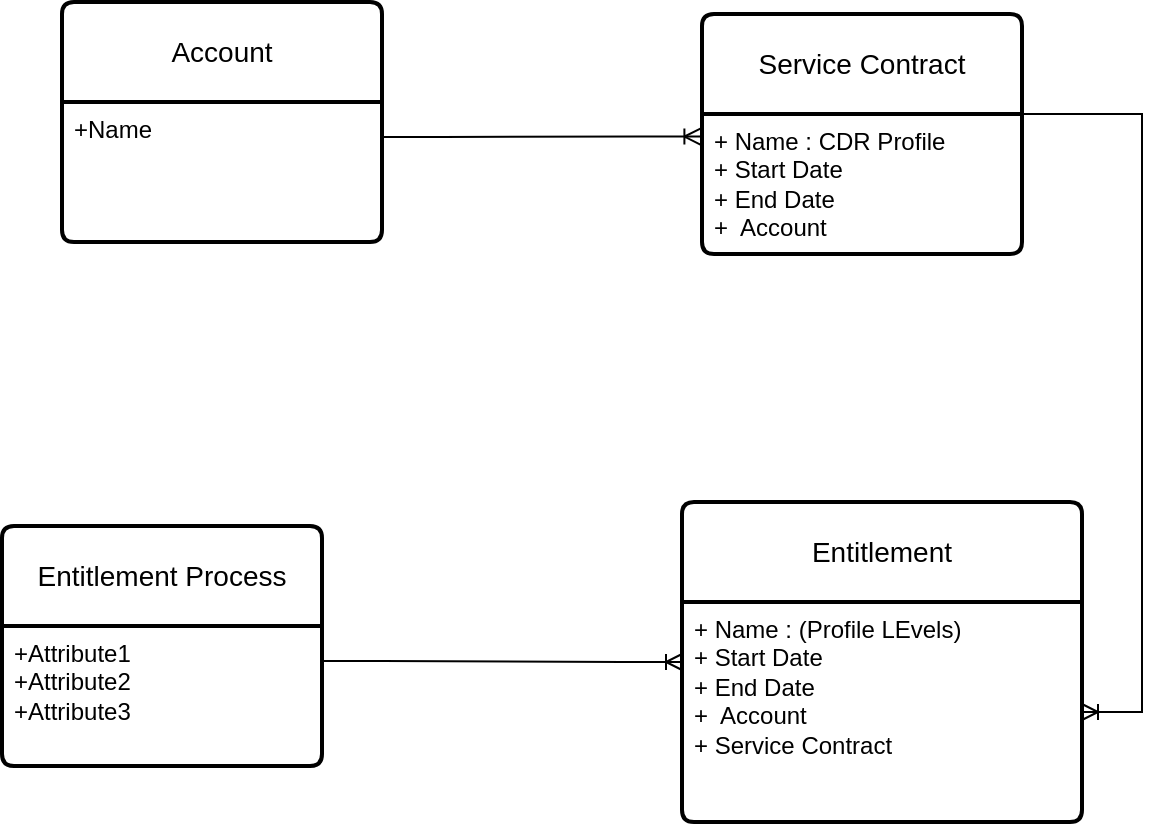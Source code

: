 <mxfile version="24.7.16">
  <diagram id="R2lEEEUBdFMjLlhIrx00" name="Page-1">
    <mxGraphModel dx="1366" dy="703" grid="1" gridSize="10" guides="1" tooltips="1" connect="1" arrows="1" fold="1" page="1" pageScale="1" pageWidth="850" pageHeight="1100" math="0" shadow="0" extFonts="Permanent Marker^https://fonts.googleapis.com/css?family=Permanent+Marker">
      <root>
        <mxCell id="0" />
        <mxCell id="1" parent="0" />
        <mxCell id="KhRr8tOAm28_N_t9mI3h-1" value="Account" style="swimlane;childLayout=stackLayout;horizontal=1;startSize=50;horizontalStack=0;rounded=1;fontSize=14;fontStyle=0;strokeWidth=2;resizeParent=0;resizeLast=1;shadow=0;dashed=0;align=center;arcSize=4;whiteSpace=wrap;html=1;" vertex="1" parent="1">
          <mxGeometry x="230" y="120" width="160" height="120" as="geometry" />
        </mxCell>
        <mxCell id="KhRr8tOAm28_N_t9mI3h-2" value="+Name&lt;div&gt;&lt;br&gt;&lt;/div&gt;" style="align=left;strokeColor=none;fillColor=none;spacingLeft=4;fontSize=12;verticalAlign=top;resizable=0;rotatable=0;part=1;html=1;" vertex="1" parent="KhRr8tOAm28_N_t9mI3h-1">
          <mxGeometry y="50" width="160" height="70" as="geometry" />
        </mxCell>
        <mxCell id="KhRr8tOAm28_N_t9mI3h-3" value="Service Contract" style="swimlane;childLayout=stackLayout;horizontal=1;startSize=50;horizontalStack=0;rounded=1;fontSize=14;fontStyle=0;strokeWidth=2;resizeParent=0;resizeLast=1;shadow=0;dashed=0;align=center;arcSize=4;whiteSpace=wrap;html=1;" vertex="1" parent="1">
          <mxGeometry x="550" y="126" width="160" height="120" as="geometry" />
        </mxCell>
        <mxCell id="KhRr8tOAm28_N_t9mI3h-4" value="+ Name : CDR Profile&lt;div&gt;+ Start Date&lt;/div&gt;&lt;div&gt;+ End Date&lt;/div&gt;&lt;div&gt;+&amp;nbsp; Account&lt;/div&gt;" style="align=left;strokeColor=none;fillColor=none;spacingLeft=4;fontSize=12;verticalAlign=top;resizable=0;rotatable=0;part=1;html=1;" vertex="1" parent="KhRr8tOAm28_N_t9mI3h-3">
          <mxGeometry y="50" width="160" height="70" as="geometry" />
        </mxCell>
        <mxCell id="KhRr8tOAm28_N_t9mI3h-5" value="Entitlement" style="swimlane;childLayout=stackLayout;horizontal=1;startSize=50;horizontalStack=0;rounded=1;fontSize=14;fontStyle=0;strokeWidth=2;resizeParent=0;resizeLast=1;shadow=0;dashed=0;align=center;arcSize=4;whiteSpace=wrap;html=1;" vertex="1" parent="1">
          <mxGeometry x="540" y="370" width="200" height="160" as="geometry" />
        </mxCell>
        <mxCell id="KhRr8tOAm28_N_t9mI3h-6" value="+ Name : (Profile LEvels)&lt;div&gt;+ Start Date&lt;/div&gt;&lt;div&gt;+ End Date&lt;/div&gt;&lt;div&gt;+&amp;nbsp; Account&amp;nbsp;&lt;/div&gt;&lt;div&gt;+ Service Contract&lt;/div&gt;" style="align=left;strokeColor=none;fillColor=none;spacingLeft=4;fontSize=12;verticalAlign=top;resizable=0;rotatable=0;part=1;html=1;" vertex="1" parent="KhRr8tOAm28_N_t9mI3h-5">
          <mxGeometry y="50" width="200" height="110" as="geometry" />
        </mxCell>
        <mxCell id="KhRr8tOAm28_N_t9mI3h-10" value="" style="edgeStyle=entityRelationEdgeStyle;fontSize=12;html=1;endArrow=ERoneToMany;rounded=0;exitX=1;exitY=0;exitDx=0;exitDy=0;" edge="1" parent="1" source="KhRr8tOAm28_N_t9mI3h-4" target="KhRr8tOAm28_N_t9mI3h-6">
          <mxGeometry width="100" height="100" relative="1" as="geometry">
            <mxPoint x="420" y="470" as="sourcePoint" />
            <mxPoint x="550" y="390" as="targetPoint" />
          </mxGeometry>
        </mxCell>
        <mxCell id="KhRr8tOAm28_N_t9mI3h-11" value="" style="edgeStyle=entityRelationEdgeStyle;fontSize=12;html=1;endArrow=ERoneToMany;rounded=0;exitX=1;exitY=0.25;exitDx=0;exitDy=0;entryX=-0.005;entryY=0.161;entryDx=0;entryDy=0;entryPerimeter=0;" edge="1" parent="1" source="KhRr8tOAm28_N_t9mI3h-2" target="KhRr8tOAm28_N_t9mI3h-4">
          <mxGeometry width="100" height="100" relative="1" as="geometry">
            <mxPoint x="360" y="410" as="sourcePoint" />
            <mxPoint x="460" y="310" as="targetPoint" />
          </mxGeometry>
        </mxCell>
        <mxCell id="KhRr8tOAm28_N_t9mI3h-12" value="Entitlement Process" style="swimlane;childLayout=stackLayout;horizontal=1;startSize=50;horizontalStack=0;rounded=1;fontSize=14;fontStyle=0;strokeWidth=2;resizeParent=0;resizeLast=1;shadow=0;dashed=0;align=center;arcSize=4;whiteSpace=wrap;html=1;" vertex="1" parent="1">
          <mxGeometry x="200" y="382" width="160" height="120" as="geometry" />
        </mxCell>
        <mxCell id="KhRr8tOAm28_N_t9mI3h-13" value="+Attribute1&#xa;+Attribute2&#xa;+Attribute3" style="align=left;strokeColor=none;fillColor=none;spacingLeft=4;fontSize=12;verticalAlign=top;resizable=0;rotatable=0;part=1;html=1;" vertex="1" parent="KhRr8tOAm28_N_t9mI3h-12">
          <mxGeometry y="50" width="160" height="70" as="geometry" />
        </mxCell>
        <mxCell id="KhRr8tOAm28_N_t9mI3h-14" value="" style="edgeStyle=entityRelationEdgeStyle;fontSize=12;html=1;endArrow=ERoneToMany;rounded=0;entryX=0;entryY=0.5;entryDx=0;entryDy=0;exitX=1;exitY=0.25;exitDx=0;exitDy=0;" edge="1" parent="1" source="KhRr8tOAm28_N_t9mI3h-13" target="KhRr8tOAm28_N_t9mI3h-5">
          <mxGeometry width="100" height="100" relative="1" as="geometry">
            <mxPoint x="390" y="380" as="sourcePoint" />
            <mxPoint x="490" y="280" as="targetPoint" />
          </mxGeometry>
        </mxCell>
      </root>
    </mxGraphModel>
  </diagram>
</mxfile>

